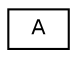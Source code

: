 digraph "Graphical Class Hierarchy"
{
  edge [fontname="Helvetica",fontsize="10",labelfontname="Helvetica",labelfontsize="10"];
  node [fontname="Helvetica",fontsize="10",shape=record];
  rankdir="LR";
  Node0 [label="A",height=0.2,width=0.4,color="black", fillcolor="white", style="filled",URL="$classA.html"];
}
